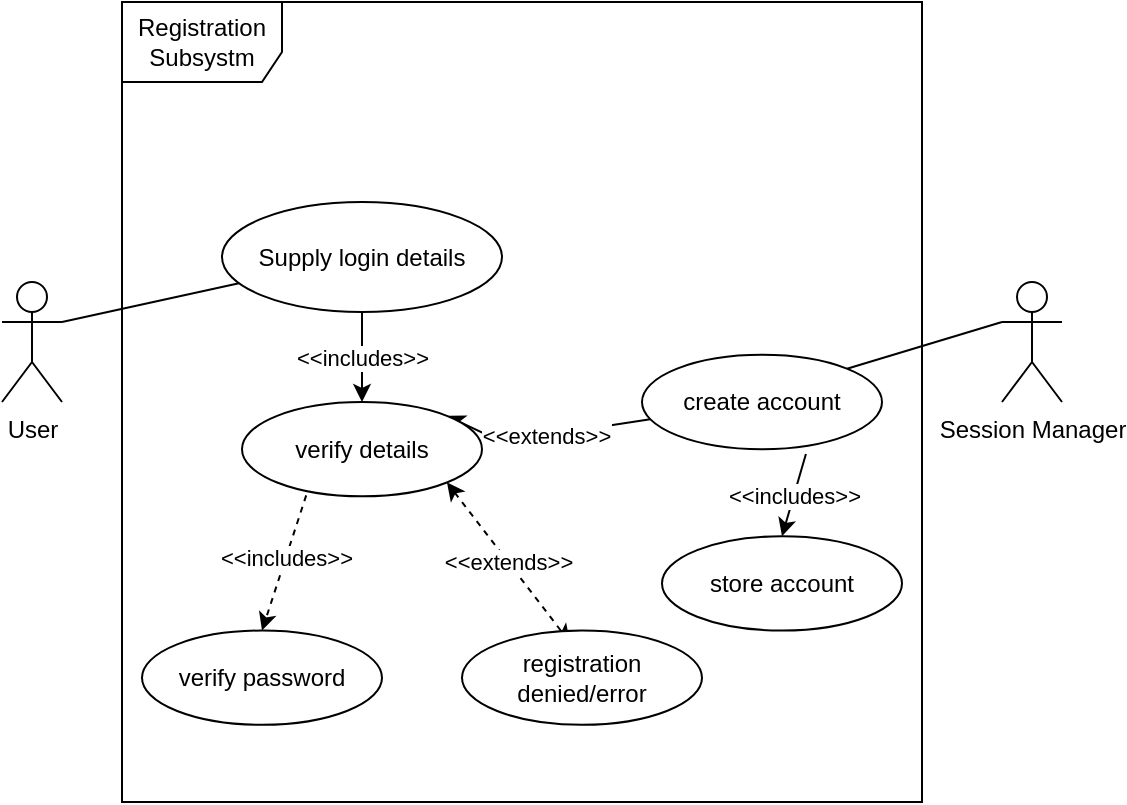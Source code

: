 <mxfile version="14.4.6" type="device"><diagram id="PexTUoa2P-AUS8NPd2pW" name="Page-1"><mxGraphModel dx="1666" dy="828" grid="1" gridSize="10" guides="1" tooltips="1" connect="1" arrows="1" fold="1" page="1" pageScale="1" pageWidth="827" pageHeight="1169" math="0" shadow="0"><root><mxCell id="0"/><mxCell id="1" parent="0"/><mxCell id="vC_oE_AajCVxvYX5SlIE-1" value="Registration Subsystm" style="shape=umlFrame;whiteSpace=wrap;html=1;width=80;height=40;" vertex="1" parent="1"><mxGeometry x="260" y="150" width="400" height="400" as="geometry"/></mxCell><mxCell id="vC_oE_AajCVxvYX5SlIE-2" value="User" style="shape=umlActor;verticalLabelPosition=bottom;verticalAlign=top;html=1;" vertex="1" parent="1"><mxGeometry x="200" y="290" width="30" height="60" as="geometry"/></mxCell><mxCell id="vC_oE_AajCVxvYX5SlIE-13" style="edgeStyle=none;rounded=0;orthogonalLoop=1;jettySize=auto;html=1;exitX=0;exitY=0.333;exitDx=0;exitDy=0;exitPerimeter=0;entryX=1;entryY=0;entryDx=0;entryDy=0;endArrow=none;endFill=0;" edge="1" parent="1" source="vC_oE_AajCVxvYX5SlIE-3" target="vC_oE_AajCVxvYX5SlIE-5"><mxGeometry relative="1" as="geometry"/></mxCell><mxCell id="vC_oE_AajCVxvYX5SlIE-3" value="Session Manager" style="shape=umlActor;verticalLabelPosition=bottom;verticalAlign=top;html=1;" vertex="1" parent="1"><mxGeometry x="700" y="290" width="30" height="60" as="geometry"/></mxCell><mxCell id="vC_oE_AajCVxvYX5SlIE-12" style="edgeStyle=none;rounded=0;orthogonalLoop=1;jettySize=auto;html=1;entryX=1;entryY=0.333;entryDx=0;entryDy=0;entryPerimeter=0;endArrow=none;endFill=0;" edge="1" parent="1" source="vC_oE_AajCVxvYX5SlIE-4" target="vC_oE_AajCVxvYX5SlIE-2"><mxGeometry relative="1" as="geometry"><mxPoint x="250.0" y="277.5" as="sourcePoint"/></mxGeometry></mxCell><mxCell id="vC_oE_AajCVxvYX5SlIE-4" value="Supply login details" style="ellipse;whiteSpace=wrap;html=1;" vertex="1" parent="1"><mxGeometry x="310" y="250" width="140" height="55" as="geometry"/></mxCell><mxCell id="vC_oE_AajCVxvYX5SlIE-15" value="&amp;lt;&amp;lt;includes&amp;gt;&amp;gt;" style="edgeStyle=none;rounded=0;orthogonalLoop=1;jettySize=auto;html=1;exitX=0.683;exitY=1.052;exitDx=0;exitDy=0;entryX=0.5;entryY=0;entryDx=0;entryDy=0;startArrow=none;startFill=0;endArrow=classic;endFill=1;exitPerimeter=0;" edge="1" parent="1" source="vC_oE_AajCVxvYX5SlIE-5" target="vC_oE_AajCVxvYX5SlIE-14"><mxGeometry relative="1" as="geometry"/></mxCell><mxCell id="vC_oE_AajCVxvYX5SlIE-5" value="create account" style="ellipse;whiteSpace=wrap;html=1;" vertex="1" parent="1"><mxGeometry x="520" y="326.43" width="120" height="47.14" as="geometry"/></mxCell><mxCell id="vC_oE_AajCVxvYX5SlIE-8" value="&amp;lt;&amp;lt;includes&amp;gt;&amp;gt;" style="rounded=0;orthogonalLoop=1;jettySize=auto;html=1;exitX=0.283;exitY=0.87;exitDx=0;exitDy=0;entryX=0.5;entryY=0;entryDx=0;entryDy=0;exitPerimeter=0;dashed=1;" edge="1" parent="1" source="vC_oE_AajCVxvYX5SlIE-6" target="vC_oE_AajCVxvYX5SlIE-7"><mxGeometry relative="1" as="geometry"/></mxCell><mxCell id="vC_oE_AajCVxvYX5SlIE-10" value="&amp;lt;&amp;lt;extends&amp;gt;&amp;gt;" style="edgeStyle=none;rounded=0;orthogonalLoop=1;jettySize=auto;html=1;exitX=1;exitY=1;exitDx=0;exitDy=0;entryX=0.45;entryY=0.127;entryDx=0;entryDy=0;entryPerimeter=0;dashed=1;startArrow=classic;startFill=1;" edge="1" parent="1" source="vC_oE_AajCVxvYX5SlIE-6" target="vC_oE_AajCVxvYX5SlIE-9"><mxGeometry relative="1" as="geometry"/></mxCell><mxCell id="vC_oE_AajCVxvYX5SlIE-11" value="&amp;lt;&amp;lt;extends&amp;gt;&amp;gt;" style="edgeStyle=none;rounded=0;orthogonalLoop=1;jettySize=auto;html=1;entryX=1;entryY=0;entryDx=0;entryDy=0;" edge="1" parent="1" source="vC_oE_AajCVxvYX5SlIE-5" target="vC_oE_AajCVxvYX5SlIE-6"><mxGeometry relative="1" as="geometry"><Array as="points"><mxPoint x="450" y="370"/></Array></mxGeometry></mxCell><mxCell id="vC_oE_AajCVxvYX5SlIE-16" value="&amp;lt;&amp;lt;includes&amp;gt;&amp;gt;" style="edgeStyle=none;rounded=0;orthogonalLoop=1;jettySize=auto;html=1;startArrow=none;startFill=0;endArrow=classic;endFill=1;entryX=0.5;entryY=0;entryDx=0;entryDy=0;" edge="1" parent="1" source="vC_oE_AajCVxvYX5SlIE-4" target="vC_oE_AajCVxvYX5SlIE-6"><mxGeometry relative="1" as="geometry"/></mxCell><mxCell id="vC_oE_AajCVxvYX5SlIE-6" value="verify details" style="ellipse;whiteSpace=wrap;html=1;" vertex="1" parent="1"><mxGeometry x="320" y="350" width="120" height="47.14" as="geometry"/></mxCell><mxCell id="vC_oE_AajCVxvYX5SlIE-7" value="verify password" style="ellipse;whiteSpace=wrap;html=1;" vertex="1" parent="1"><mxGeometry x="270" y="464.28" width="120" height="47.14" as="geometry"/></mxCell><mxCell id="vC_oE_AajCVxvYX5SlIE-9" value="registration denied/error" style="ellipse;whiteSpace=wrap;html=1;" vertex="1" parent="1"><mxGeometry x="430" y="464.28" width="120" height="47.14" as="geometry"/></mxCell><mxCell id="vC_oE_AajCVxvYX5SlIE-14" value="store account" style="ellipse;whiteSpace=wrap;html=1;" vertex="1" parent="1"><mxGeometry x="530" y="417.14" width="120" height="47.14" as="geometry"/></mxCell></root></mxGraphModel></diagram></mxfile>